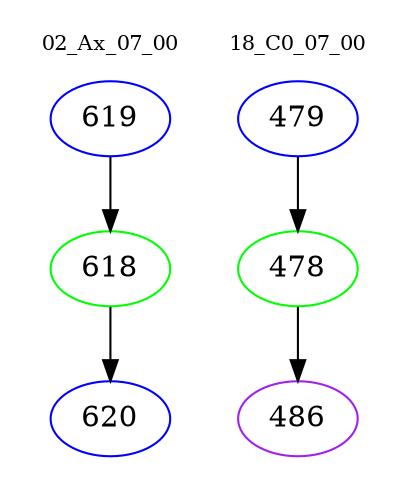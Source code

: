 digraph{
subgraph cluster_0 {
color = white
label = "02_Ax_07_00";
fontsize=10;
T0_619 [label="619", color="blue"]
T0_619 -> T0_618 [color="black"]
T0_618 [label="618", color="green"]
T0_618 -> T0_620 [color="black"]
T0_620 [label="620", color="blue"]
}
subgraph cluster_1 {
color = white
label = "18_C0_07_00";
fontsize=10;
T1_479 [label="479", color="blue"]
T1_479 -> T1_478 [color="black"]
T1_478 [label="478", color="green"]
T1_478 -> T1_486 [color="black"]
T1_486 [label="486", color="purple"]
}
}
